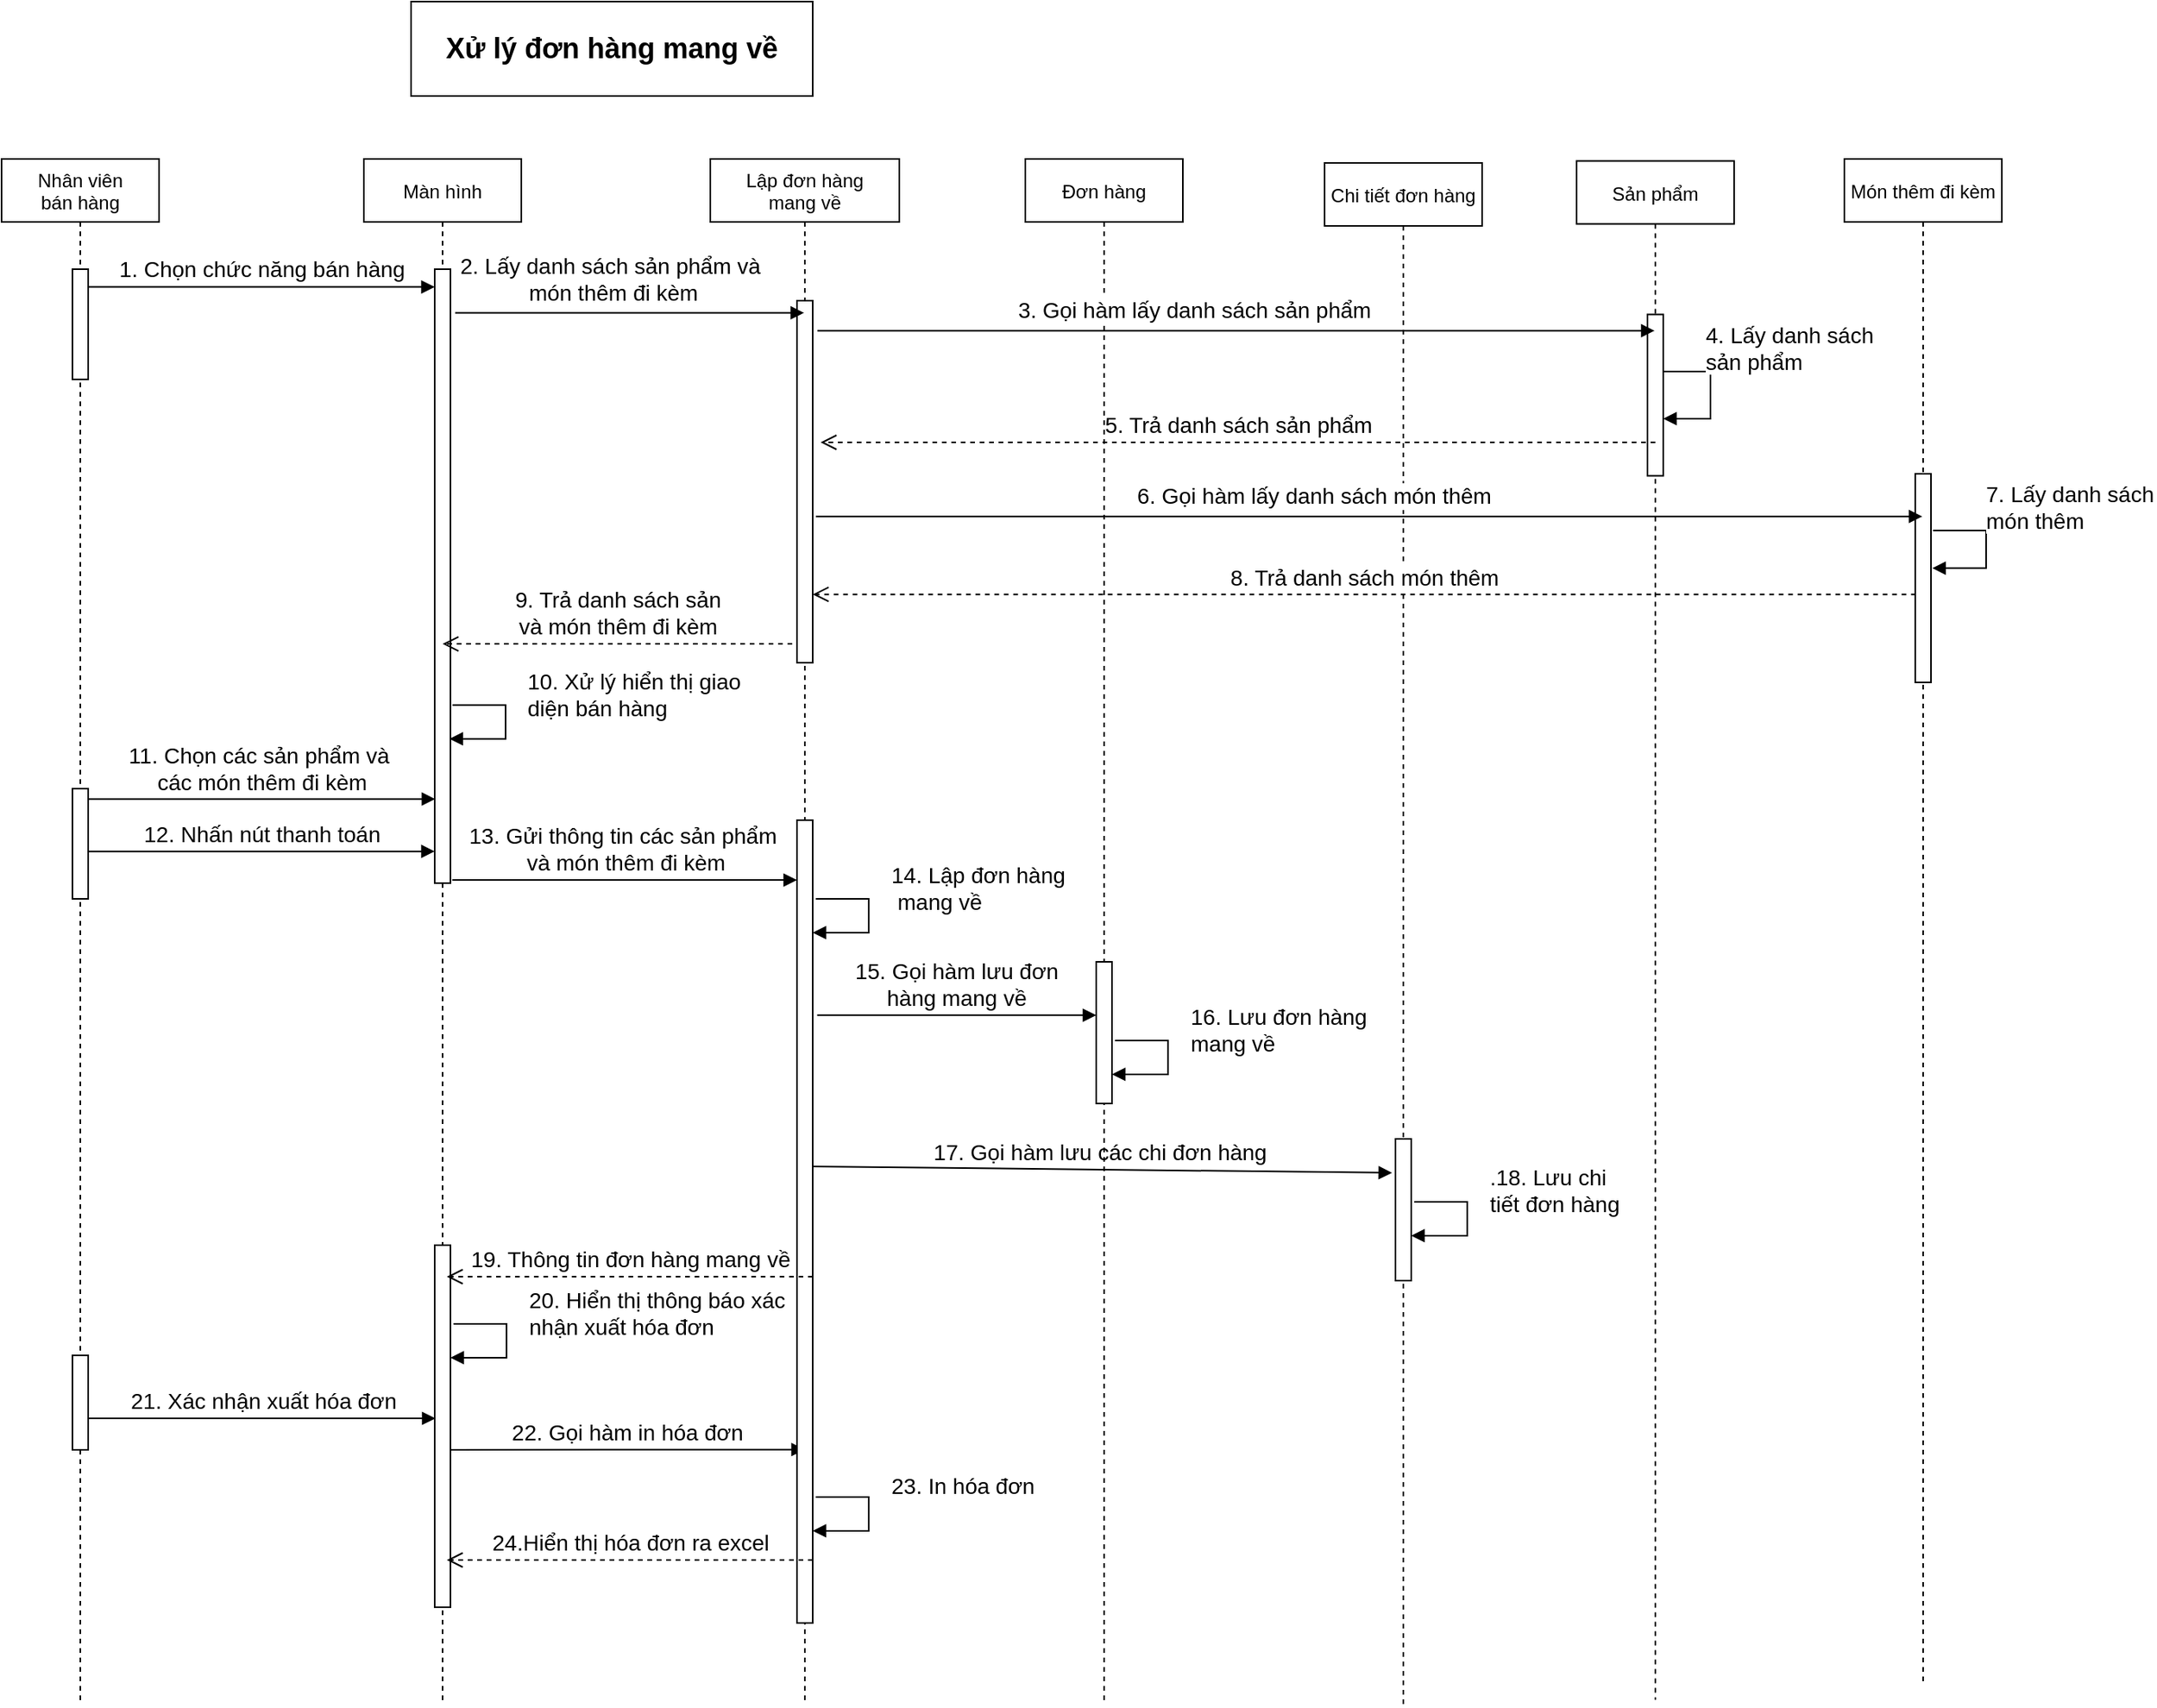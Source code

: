 <mxfile version="17.4.2" type="device"><diagram id="4OBuTL3fsytIRclXI5v1" name="Page-1"><mxGraphModel dx="1385" dy="1791" grid="1" gridSize="10" guides="1" tooltips="1" connect="1" arrows="1" fold="1" page="1" pageScale="1" pageWidth="850" pageHeight="1100" math="0" shadow="0"><root><mxCell id="0"/><mxCell id="1" parent="0"/><mxCell id="EI9RyNrm7whL3gUfHaiC-1" value="Nhân viên &#10;bán hàng" style="shape=umlLifeline;perimeter=lifelinePerimeter;container=1;collapsible=0;recursiveResize=0;rounded=0;shadow=0;strokeWidth=1;" vertex="1" parent="1"><mxGeometry x="150" y="80" width="100" height="980" as="geometry"/></mxCell><mxCell id="EI9RyNrm7whL3gUfHaiC-2" value="" style="points=[];perimeter=orthogonalPerimeter;rounded=0;shadow=0;strokeWidth=1;" vertex="1" parent="EI9RyNrm7whL3gUfHaiC-1"><mxGeometry x="45" y="70" width="10" height="70" as="geometry"/></mxCell><mxCell id="EI9RyNrm7whL3gUfHaiC-35" value="" style="points=[];perimeter=orthogonalPerimeter;rounded=0;shadow=0;strokeWidth=1;" vertex="1" parent="EI9RyNrm7whL3gUfHaiC-1"><mxGeometry x="45" y="400" width="10" height="70" as="geometry"/></mxCell><mxCell id="EI9RyNrm7whL3gUfHaiC-50" value="" style="points=[];perimeter=orthogonalPerimeter;rounded=0;shadow=0;strokeWidth=1;" vertex="1" parent="EI9RyNrm7whL3gUfHaiC-1"><mxGeometry x="45" y="760" width="10" height="60" as="geometry"/></mxCell><mxCell id="EI9RyNrm7whL3gUfHaiC-3" value="Màn hình" style="shape=umlLifeline;perimeter=lifelinePerimeter;container=1;collapsible=0;recursiveResize=0;rounded=0;shadow=0;strokeWidth=1;" vertex="1" parent="1"><mxGeometry x="380" y="80" width="100" height="980" as="geometry"/></mxCell><mxCell id="EI9RyNrm7whL3gUfHaiC-4" value="" style="points=[];perimeter=orthogonalPerimeter;rounded=0;shadow=0;strokeWidth=1;" vertex="1" parent="EI9RyNrm7whL3gUfHaiC-3"><mxGeometry x="45" y="70" width="10" height="390" as="geometry"/></mxCell><mxCell id="EI9RyNrm7whL3gUfHaiC-34" value="&lt;span style=&quot;font-size: 14px&quot;&gt;10. Xử lý hiển thị giao&lt;br&gt;diện bán hàng&lt;br&gt;&lt;/span&gt;" style="edgeStyle=orthogonalEdgeStyle;html=1;align=left;spacingLeft=2;endArrow=block;rounded=0;fontSize=12;exitX=1.129;exitY=0.71;exitDx=0;exitDy=0;exitPerimeter=0;entryX=0.938;entryY=0.765;entryDx=0;entryDy=0;entryPerimeter=0;" edge="1" parent="EI9RyNrm7whL3gUfHaiC-3" source="EI9RyNrm7whL3gUfHaiC-4" target="EI9RyNrm7whL3gUfHaiC-4"><mxGeometry x="-0.258" y="12" relative="1" as="geometry"><mxPoint x="160" y="414" as="sourcePoint"/><Array as="points"><mxPoint x="90" y="347"/><mxPoint x="90" y="368"/></Array><mxPoint x="90" y="434" as="targetPoint"/><mxPoint x="-2" y="-7" as="offset"/></mxGeometry></mxCell><mxCell id="EI9RyNrm7whL3gUfHaiC-47" value="" style="points=[];perimeter=orthogonalPerimeter;rounded=0;shadow=0;strokeWidth=1;" vertex="1" parent="EI9RyNrm7whL3gUfHaiC-3"><mxGeometry x="45" y="690" width="10" height="230" as="geometry"/></mxCell><mxCell id="EI9RyNrm7whL3gUfHaiC-49" value="&lt;span style=&quot;font-size: 14px&quot;&gt;20. Hiển thị thông báo xác&amp;nbsp;&lt;br&gt;nhận xuất hóa đơn&lt;br&gt;&lt;/span&gt;" style="edgeStyle=orthogonalEdgeStyle;html=1;align=left;spacingLeft=2;endArrow=block;rounded=0;fontSize=12;exitX=1.129;exitY=0.71;exitDx=0;exitDy=0;exitPerimeter=0;entryX=0.938;entryY=0.765;entryDx=0;entryDy=0;entryPerimeter=0;" edge="1" parent="EI9RyNrm7whL3gUfHaiC-3"><mxGeometry x="-0.258" y="12" relative="1" as="geometry"><mxPoint x="56.91" y="740.0" as="sourcePoint"/><Array as="points"><mxPoint x="90.62" y="740.1"/><mxPoint x="90.62" y="761.1"/></Array><mxPoint x="55" y="761.45" as="targetPoint"/><mxPoint x="-2" y="-7" as="offset"/></mxGeometry></mxCell><mxCell id="EI9RyNrm7whL3gUfHaiC-52" value="&lt;span style=&quot;font-size: 14px&quot;&gt;22. Gọi hàm in hóa đơn&lt;br&gt;&lt;/span&gt;" style="html=1;verticalAlign=bottom;endArrow=block;rounded=0;fontSize=12;exitX=0.95;exitY=0.569;exitDx=0;exitDy=0;exitPerimeter=0;entryX=0.5;entryY=0.784;entryDx=0;entryDy=0;entryPerimeter=0;" edge="1" parent="EI9RyNrm7whL3gUfHaiC-3" target="EI9RyNrm7whL3gUfHaiC-38"><mxGeometry width="80" relative="1" as="geometry"><mxPoint x="55" y="820" as="sourcePoint"/><mxPoint x="275.5" y="820" as="targetPoint"/></mxGeometry></mxCell><mxCell id="EI9RyNrm7whL3gUfHaiC-6" value="Lập đơn hàng &#10;mang về" style="shape=umlLifeline;perimeter=lifelinePerimeter;container=1;collapsible=0;recursiveResize=0;rounded=0;shadow=0;strokeWidth=1;" vertex="1" parent="1"><mxGeometry x="600" y="80" width="120" height="980" as="geometry"/></mxCell><mxCell id="EI9RyNrm7whL3gUfHaiC-7" value="" style="points=[];perimeter=orthogonalPerimeter;rounded=0;shadow=0;strokeWidth=1;" vertex="1" parent="EI9RyNrm7whL3gUfHaiC-6"><mxGeometry x="55" y="90" width="10" height="230" as="geometry"/></mxCell><mxCell id="EI9RyNrm7whL3gUfHaiC-38" value="" style="points=[];perimeter=orthogonalPerimeter;rounded=0;shadow=0;strokeWidth=1;" vertex="1" parent="EI9RyNrm7whL3gUfHaiC-6"><mxGeometry x="55" y="420" width="10" height="510" as="geometry"/></mxCell><mxCell id="EI9RyNrm7whL3gUfHaiC-40" value="&lt;span style=&quot;font-size: 14px&quot;&gt;14. Lập đơn hàng&lt;br&gt;&amp;nbsp;mang về&lt;br&gt;&lt;/span&gt;" style="edgeStyle=orthogonalEdgeStyle;html=1;align=left;spacingLeft=2;endArrow=block;rounded=0;fontSize=12;exitX=1.129;exitY=0.71;exitDx=0;exitDy=0;exitPerimeter=0;entryX=0.938;entryY=0.765;entryDx=0;entryDy=0;entryPerimeter=0;" edge="1" parent="EI9RyNrm7whL3gUfHaiC-6"><mxGeometry x="-0.258" y="12" relative="1" as="geometry"><mxPoint x="66.91" y="470.0" as="sourcePoint"/><Array as="points"><mxPoint x="100.62" y="470.1"/><mxPoint x="100.62" y="491.1"/></Array><mxPoint x="65.0" y="491.45" as="targetPoint"/><mxPoint x="-2" y="-7" as="offset"/></mxGeometry></mxCell><mxCell id="EI9RyNrm7whL3gUfHaiC-45" value="&lt;span style=&quot;font-size: 14px&quot;&gt;17. Gọi hàm lưu các chi đơn hàng&amp;nbsp;&lt;br&gt;&lt;/span&gt;" style="html=1;verticalAlign=bottom;endArrow=block;rounded=0;fontSize=12;exitX=0.5;exitY=0.308;exitDx=0;exitDy=0;exitPerimeter=0;entryX=-0.217;entryY=0.239;entryDx=0;entryDy=0;entryPerimeter=0;" edge="1" parent="EI9RyNrm7whL3gUfHaiC-6" target="EI9RyNrm7whL3gUfHaiC-44"><mxGeometry width="80" relative="1" as="geometry"><mxPoint x="65" y="640.0" as="sourcePoint"/><mxPoint x="280" y="640.0" as="targetPoint"/></mxGeometry></mxCell><mxCell id="EI9RyNrm7whL3gUfHaiC-53" value="&lt;span style=&quot;font-size: 14px&quot;&gt;23. In hóa đơn&lt;br&gt;&lt;/span&gt;" style="edgeStyle=orthogonalEdgeStyle;html=1;align=left;spacingLeft=2;endArrow=block;rounded=0;fontSize=12;exitX=1.129;exitY=0.71;exitDx=0;exitDy=0;exitPerimeter=0;entryX=0.938;entryY=0.765;entryDx=0;entryDy=0;entryPerimeter=0;" edge="1" parent="EI9RyNrm7whL3gUfHaiC-6"><mxGeometry x="-0.258" y="12" relative="1" as="geometry"><mxPoint x="66.91" y="850.0" as="sourcePoint"/><Array as="points"><mxPoint x="100.62" y="850.1"/><mxPoint x="100.62" y="871.1"/></Array><mxPoint x="65" y="871.45" as="targetPoint"/><mxPoint x="-2" y="-7" as="offset"/></mxGeometry></mxCell><mxCell id="EI9RyNrm7whL3gUfHaiC-9" value="Sản phẩm" style="shape=umlLifeline;perimeter=lifelinePerimeter;container=1;collapsible=0;recursiveResize=0;rounded=0;shadow=0;strokeWidth=1;" vertex="1" parent="1"><mxGeometry x="1150" y="81.25" width="100" height="977.5" as="geometry"/></mxCell><mxCell id="EI9RyNrm7whL3gUfHaiC-26" value="" style="html=1;points=[];perimeter=orthogonalPerimeter;fontSize=12;" vertex="1" parent="EI9RyNrm7whL3gUfHaiC-9"><mxGeometry x="45" y="97.5" width="10" height="102.5" as="geometry"/></mxCell><mxCell id="EI9RyNrm7whL3gUfHaiC-27" value="&lt;span style=&quot;font-size: 14px&quot;&gt;4. Lấy danh sách &lt;br&gt;sản phẩm&lt;/span&gt;" style="edgeStyle=orthogonalEdgeStyle;html=1;align=left;spacingLeft=2;endArrow=block;rounded=0;fontSize=12;" edge="1" parent="EI9RyNrm7whL3gUfHaiC-9"><mxGeometry x="-0.32" y="11" relative="1" as="geometry"><mxPoint x="55" y="143.72" as="sourcePoint"/><Array as="points"><mxPoint x="55" y="133.72"/><mxPoint x="85" y="133.72"/><mxPoint x="85" y="163.72"/><mxPoint x="55" y="163.72"/></Array><mxPoint x="55" y="163.72" as="targetPoint"/><mxPoint x="-1" y="-4" as="offset"/></mxGeometry></mxCell><mxCell id="EI9RyNrm7whL3gUfHaiC-12" value="&lt;span style=&quot;font-size: 14px&quot;&gt;2. Lấy danh sách sản phẩm và&amp;nbsp;&lt;br&gt;món thêm đi kèm&lt;br&gt;&lt;/span&gt;" style="html=1;verticalAlign=bottom;endArrow=block;rounded=0;fontSize=12;exitX=1.3;exitY=0.071;exitDx=0;exitDy=0;exitPerimeter=0;" edge="1" parent="1" source="EI9RyNrm7whL3gUfHaiC-4" target="EI9RyNrm7whL3gUfHaiC-6"><mxGeometry x="-0.1" y="2" width="80" relative="1" as="geometry"><mxPoint x="510" y="270" as="sourcePoint"/><mxPoint x="590" y="270" as="targetPoint"/><mxPoint as="offset"/></mxGeometry></mxCell><mxCell id="EI9RyNrm7whL3gUfHaiC-13" value="&lt;span style=&quot;font-size: 18px&quot;&gt;&lt;b&gt;Xử lý đơn hàng mang về&lt;/b&gt;&lt;/span&gt;" style="rounded=0;whiteSpace=wrap;html=1;fontSize=12;" vertex="1" parent="1"><mxGeometry x="410" y="-20" width="255" height="60" as="geometry"/></mxCell><mxCell id="EI9RyNrm7whL3gUfHaiC-14" value="&lt;span style=&quot;font-size: 14px&quot;&gt;1. Chọn chức năng bán hàng&lt;/span&gt;" style="html=1;verticalAlign=bottom;endArrow=block;rounded=0;fontSize=12;exitX=1.033;exitY=0.161;exitDx=0;exitDy=0;exitPerimeter=0;" edge="1" parent="1" source="EI9RyNrm7whL3gUfHaiC-2" target="EI9RyNrm7whL3gUfHaiC-4"><mxGeometry width="80" relative="1" as="geometry"><mxPoint x="140" y="163" as="sourcePoint"/><mxPoint x="680" y="190" as="targetPoint"/></mxGeometry></mxCell><mxCell id="EI9RyNrm7whL3gUfHaiC-15" value="Đơn hàng" style="shape=umlLifeline;perimeter=lifelinePerimeter;container=1;collapsible=0;recursiveResize=0;rounded=0;shadow=0;strokeWidth=1;" vertex="1" parent="1"><mxGeometry x="800" y="80" width="100" height="980" as="geometry"/></mxCell><mxCell id="EI9RyNrm7whL3gUfHaiC-41" value="" style="points=[];perimeter=orthogonalPerimeter;rounded=0;shadow=0;strokeWidth=1;" vertex="1" parent="EI9RyNrm7whL3gUfHaiC-15"><mxGeometry x="45" y="510" width="10" height="90" as="geometry"/></mxCell><mxCell id="EI9RyNrm7whL3gUfHaiC-43" value="&lt;span style=&quot;font-size: 14px&quot;&gt;16. Lưu đơn hàng&lt;br&gt;mang về&lt;br&gt;&lt;/span&gt;" style="edgeStyle=orthogonalEdgeStyle;html=1;align=left;spacingLeft=2;endArrow=block;rounded=0;fontSize=12;exitX=1.129;exitY=0.71;exitDx=0;exitDy=0;exitPerimeter=0;entryX=0.938;entryY=0.765;entryDx=0;entryDy=0;entryPerimeter=0;" edge="1" parent="EI9RyNrm7whL3gUfHaiC-15"><mxGeometry x="-0.258" y="12" relative="1" as="geometry"><mxPoint x="56.91" y="560.0" as="sourcePoint"/><Array as="points"><mxPoint x="90.62" y="560.1"/><mxPoint x="90.62" y="581.1"/></Array><mxPoint x="55" y="581.45" as="targetPoint"/><mxPoint x="-2" y="-7" as="offset"/></mxGeometry></mxCell><mxCell id="EI9RyNrm7whL3gUfHaiC-23" value="Chi tiết đơn hàng" style="shape=umlLifeline;perimeter=lifelinePerimeter;container=1;collapsible=0;recursiveResize=0;rounded=0;shadow=0;strokeWidth=1;" vertex="1" parent="1"><mxGeometry x="990" y="82.5" width="100" height="980" as="geometry"/></mxCell><mxCell id="EI9RyNrm7whL3gUfHaiC-44" value="" style="points=[];perimeter=orthogonalPerimeter;rounded=0;shadow=0;strokeWidth=1;" vertex="1" parent="EI9RyNrm7whL3gUfHaiC-23"><mxGeometry x="45" y="620" width="10" height="90" as="geometry"/></mxCell><mxCell id="EI9RyNrm7whL3gUfHaiC-46" value="&lt;span style=&quot;font-size: 14px&quot;&gt;.18. Lưu chi &lt;br&gt;tiết đơn hàng&lt;br&gt;&lt;/span&gt;" style="edgeStyle=orthogonalEdgeStyle;html=1;align=left;spacingLeft=2;endArrow=block;rounded=0;fontSize=12;exitX=1.129;exitY=0.71;exitDx=0;exitDy=0;exitPerimeter=0;entryX=0.938;entryY=0.765;entryDx=0;entryDy=0;entryPerimeter=0;" edge="1" parent="EI9RyNrm7whL3gUfHaiC-23"><mxGeometry x="-0.258" y="12" relative="1" as="geometry"><mxPoint x="56.91" y="660.0" as="sourcePoint"/><Array as="points"><mxPoint x="90.62" y="660.1"/><mxPoint x="90.62" y="681.1"/></Array><mxPoint x="55" y="681.45" as="targetPoint"/><mxPoint x="-2" y="-7" as="offset"/></mxGeometry></mxCell><mxCell id="EI9RyNrm7whL3gUfHaiC-24" value="Món thêm đi kèm" style="shape=umlLifeline;perimeter=lifelinePerimeter;container=1;collapsible=0;recursiveResize=0;rounded=0;shadow=0;strokeWidth=1;" vertex="1" parent="1"><mxGeometry x="1320" y="80" width="100" height="970" as="geometry"/></mxCell><mxCell id="EI9RyNrm7whL3gUfHaiC-29" value="" style="html=1;points=[];perimeter=orthogonalPerimeter;fontSize=12;" vertex="1" parent="EI9RyNrm7whL3gUfHaiC-24"><mxGeometry x="45" y="200" width="10" height="132.5" as="geometry"/></mxCell><mxCell id="EI9RyNrm7whL3gUfHaiC-31" value="&lt;span style=&quot;font-size: 14px&quot;&gt;7. Lấy danh sách &lt;br&gt;món thêm&lt;/span&gt;" style="edgeStyle=orthogonalEdgeStyle;html=1;align=left;spacingLeft=2;endArrow=block;rounded=0;fontSize=12;exitX=1.129;exitY=0.272;exitDx=0;exitDy=0;exitPerimeter=0;entryX=1.081;entryY=0.452;entryDx=0;entryDy=0;entryPerimeter=0;" edge="1" parent="EI9RyNrm7whL3gUfHaiC-24" source="EI9RyNrm7whL3gUfHaiC-29" target="EI9RyNrm7whL3gUfHaiC-29"><mxGeometry x="-0.32" y="11" relative="1" as="geometry"><mxPoint x="-120" y="140" as="sourcePoint"/><Array as="points"><mxPoint x="90" y="236"/><mxPoint x="90" y="260"/></Array><mxPoint x="60" y="300" as="targetPoint"/><mxPoint x="-1" y="-4" as="offset"/></mxGeometry></mxCell><mxCell id="EI9RyNrm7whL3gUfHaiC-25" value="&lt;span style=&quot;font-size: 14px&quot;&gt;3. Gọi hàm lấy danh sách sản phẩm&lt;br&gt;&lt;/span&gt;" style="html=1;verticalAlign=bottom;endArrow=block;rounded=0;fontSize=12;exitX=1.3;exitY=0.083;exitDx=0;exitDy=0;exitPerimeter=0;" edge="1" parent="1" source="EI9RyNrm7whL3gUfHaiC-7" target="EI9RyNrm7whL3gUfHaiC-9"><mxGeometry x="-0.1" y="2" width="80" relative="1" as="geometry"><mxPoint x="443.93" y="191.78" as="sourcePoint"/><mxPoint x="679.5" y="191.78" as="targetPoint"/><mxPoint as="offset"/></mxGeometry></mxCell><mxCell id="EI9RyNrm7whL3gUfHaiC-28" value="&lt;span style=&quot;font-size: 14px&quot;&gt;5. Trả danh sách sản phẩm&lt;/span&gt;" style="html=1;verticalAlign=bottom;endArrow=open;dashed=1;endSize=8;rounded=0;fontSize=12;" edge="1" parent="1"><mxGeometry relative="1" as="geometry"><mxPoint x="1200" y="260" as="sourcePoint"/><mxPoint x="670" y="260" as="targetPoint"/></mxGeometry></mxCell><mxCell id="EI9RyNrm7whL3gUfHaiC-30" value="&lt;span style=&quot;font-size: 14px&quot;&gt;6. Gọi hàm lấy danh sách món thêm&lt;br&gt;&lt;/span&gt;" style="html=1;verticalAlign=bottom;endArrow=block;rounded=0;fontSize=12;exitX=1.2;exitY=0.596;exitDx=0;exitDy=0;exitPerimeter=0;" edge="1" parent="1" source="EI9RyNrm7whL3gUfHaiC-7" target="EI9RyNrm7whL3gUfHaiC-24"><mxGeometry x="-0.1" y="2" width="80" relative="1" as="geometry"><mxPoint x="688" y="209.05" as="sourcePoint"/><mxPoint x="1284.5" y="209.05" as="targetPoint"/><mxPoint as="offset"/></mxGeometry></mxCell><mxCell id="EI9RyNrm7whL3gUfHaiC-32" value="&lt;span style=&quot;font-size: 14px&quot;&gt;8. Trả danh sách món thêm&lt;/span&gt;" style="html=1;verticalAlign=bottom;endArrow=open;dashed=1;endSize=8;rounded=0;fontSize=12;exitX=0.033;exitY=0.578;exitDx=0;exitDy=0;exitPerimeter=0;" edge="1" parent="1" source="EI9RyNrm7whL3gUfHaiC-29" target="EI9RyNrm7whL3gUfHaiC-7"><mxGeometry relative="1" as="geometry"><mxPoint x="1450" y="400" as="sourcePoint"/><mxPoint x="680.024" y="299.975" as="targetPoint"/></mxGeometry></mxCell><mxCell id="EI9RyNrm7whL3gUfHaiC-33" value="&lt;span style=&quot;font-size: 14px&quot;&gt;9. Trả danh sách sản &lt;br&gt;và món thêm đi kèm&lt;/span&gt;" style="html=1;verticalAlign=bottom;endArrow=open;dashed=1;endSize=8;rounded=0;fontSize=12;exitX=-0.3;exitY=0.948;exitDx=0;exitDy=0;exitPerimeter=0;" edge="1" parent="1" source="EI9RyNrm7whL3gUfHaiC-7" target="EI9RyNrm7whL3gUfHaiC-3"><mxGeometry relative="1" as="geometry"><mxPoint x="1466" y="411.955" as="sourcePoint"/><mxPoint x="684" y="414.15" as="targetPoint"/></mxGeometry></mxCell><mxCell id="EI9RyNrm7whL3gUfHaiC-36" value="&lt;span style=&quot;font-size: 14px&quot;&gt;11. Chọn các sản phẩm và&amp;nbsp;&lt;br&gt;các món thêm đi kèm&lt;br&gt;&lt;/span&gt;" style="html=1;verticalAlign=bottom;endArrow=block;rounded=0;fontSize=12;entryX=0.033;entryY=0.863;entryDx=0;entryDy=0;entryPerimeter=0;" edge="1" parent="1" source="EI9RyNrm7whL3gUfHaiC-35" target="EI9RyNrm7whL3gUfHaiC-4"><mxGeometry width="80" relative="1" as="geometry"><mxPoint x="215.33" y="171.27" as="sourcePoint"/><mxPoint x="435" y="171.27" as="targetPoint"/></mxGeometry></mxCell><mxCell id="EI9RyNrm7whL3gUfHaiC-37" value="&lt;span style=&quot;font-size: 14px&quot;&gt;12. Nhấn nút thanh toán&lt;br&gt;&lt;/span&gt;" style="html=1;verticalAlign=bottom;endArrow=block;rounded=0;fontSize=12;exitX=0.95;exitY=0.569;exitDx=0;exitDy=0;exitPerimeter=0;" edge="1" parent="1" source="EI9RyNrm7whL3gUfHaiC-35" target="EI9RyNrm7whL3gUfHaiC-4"><mxGeometry width="80" relative="1" as="geometry"><mxPoint x="215" y="496.57" as="sourcePoint"/><mxPoint x="435.33" y="496.57" as="targetPoint"/></mxGeometry></mxCell><mxCell id="EI9RyNrm7whL3gUfHaiC-39" value="&lt;span style=&quot;font-size: 14px&quot;&gt;13. Gửi thông tin các sản phẩm&amp;nbsp;&lt;br&gt;và món thêm đi kèm&lt;br&gt;&lt;/span&gt;" style="html=1;verticalAlign=bottom;endArrow=block;rounded=0;fontSize=12;exitX=1.117;exitY=0.995;exitDx=0;exitDy=0;exitPerimeter=0;" edge="1" parent="1" source="EI9RyNrm7whL3gUfHaiC-4" target="EI9RyNrm7whL3gUfHaiC-38"><mxGeometry width="80" relative="1" as="geometry"><mxPoint x="214.5" y="529.83" as="sourcePoint"/><mxPoint x="435" y="529.83" as="targetPoint"/></mxGeometry></mxCell><mxCell id="EI9RyNrm7whL3gUfHaiC-42" value="&lt;span style=&quot;font-size: 14px&quot;&gt;15. Gọi hàm lưu đơn &lt;br&gt;hàng mang về&lt;br&gt;&lt;/span&gt;" style="html=1;verticalAlign=bottom;endArrow=block;rounded=0;fontSize=12;exitX=1.283;exitY=0.243;exitDx=0;exitDy=0;exitPerimeter=0;" edge="1" parent="1" source="EI9RyNrm7whL3gUfHaiC-38" target="EI9RyNrm7whL3gUfHaiC-41"><mxGeometry width="80" relative="1" as="geometry"><mxPoint x="666.17" y="600.0" as="sourcePoint"/><mxPoint x="895" y="600.0" as="targetPoint"/></mxGeometry></mxCell><mxCell id="EI9RyNrm7whL3gUfHaiC-48" value="&lt;span style=&quot;font-size: 14px&quot;&gt;19. Thông tin đơn hàng mang về&lt;/span&gt;" style="html=1;verticalAlign=bottom;endArrow=open;dashed=1;endSize=8;rounded=0;fontSize=12;exitX=-0.3;exitY=0.948;exitDx=0;exitDy=0;exitPerimeter=0;" edge="1" parent="1"><mxGeometry relative="1" as="geometry"><mxPoint x="665" y="790" as="sourcePoint"/><mxPoint x="432.667" y="790" as="targetPoint"/></mxGeometry></mxCell><mxCell id="EI9RyNrm7whL3gUfHaiC-51" value="&lt;span style=&quot;font-size: 14px&quot;&gt;21. Xác nhận xuất hóa đơn&lt;br&gt;&lt;/span&gt;" style="html=1;verticalAlign=bottom;endArrow=block;rounded=0;fontSize=12;exitX=0.95;exitY=0.569;exitDx=0;exitDy=0;exitPerimeter=0;" edge="1" parent="1"><mxGeometry width="80" relative="1" as="geometry"><mxPoint x="205" y="880" as="sourcePoint"/><mxPoint x="425.5" y="880" as="targetPoint"/></mxGeometry></mxCell><mxCell id="EI9RyNrm7whL3gUfHaiC-54" value="&lt;span style=&quot;font-size: 14px&quot;&gt;24.Hiển thị hóa đơn ra excel&lt;/span&gt;" style="html=1;verticalAlign=bottom;endArrow=open;dashed=1;endSize=8;rounded=0;fontSize=12;exitX=-0.3;exitY=0.948;exitDx=0;exitDy=0;exitPerimeter=0;" edge="1" parent="1"><mxGeometry relative="1" as="geometry"><mxPoint x="665" y="970" as="sourcePoint"/><mxPoint x="432.667" y="970" as="targetPoint"/></mxGeometry></mxCell></root></mxGraphModel></diagram></mxfile>